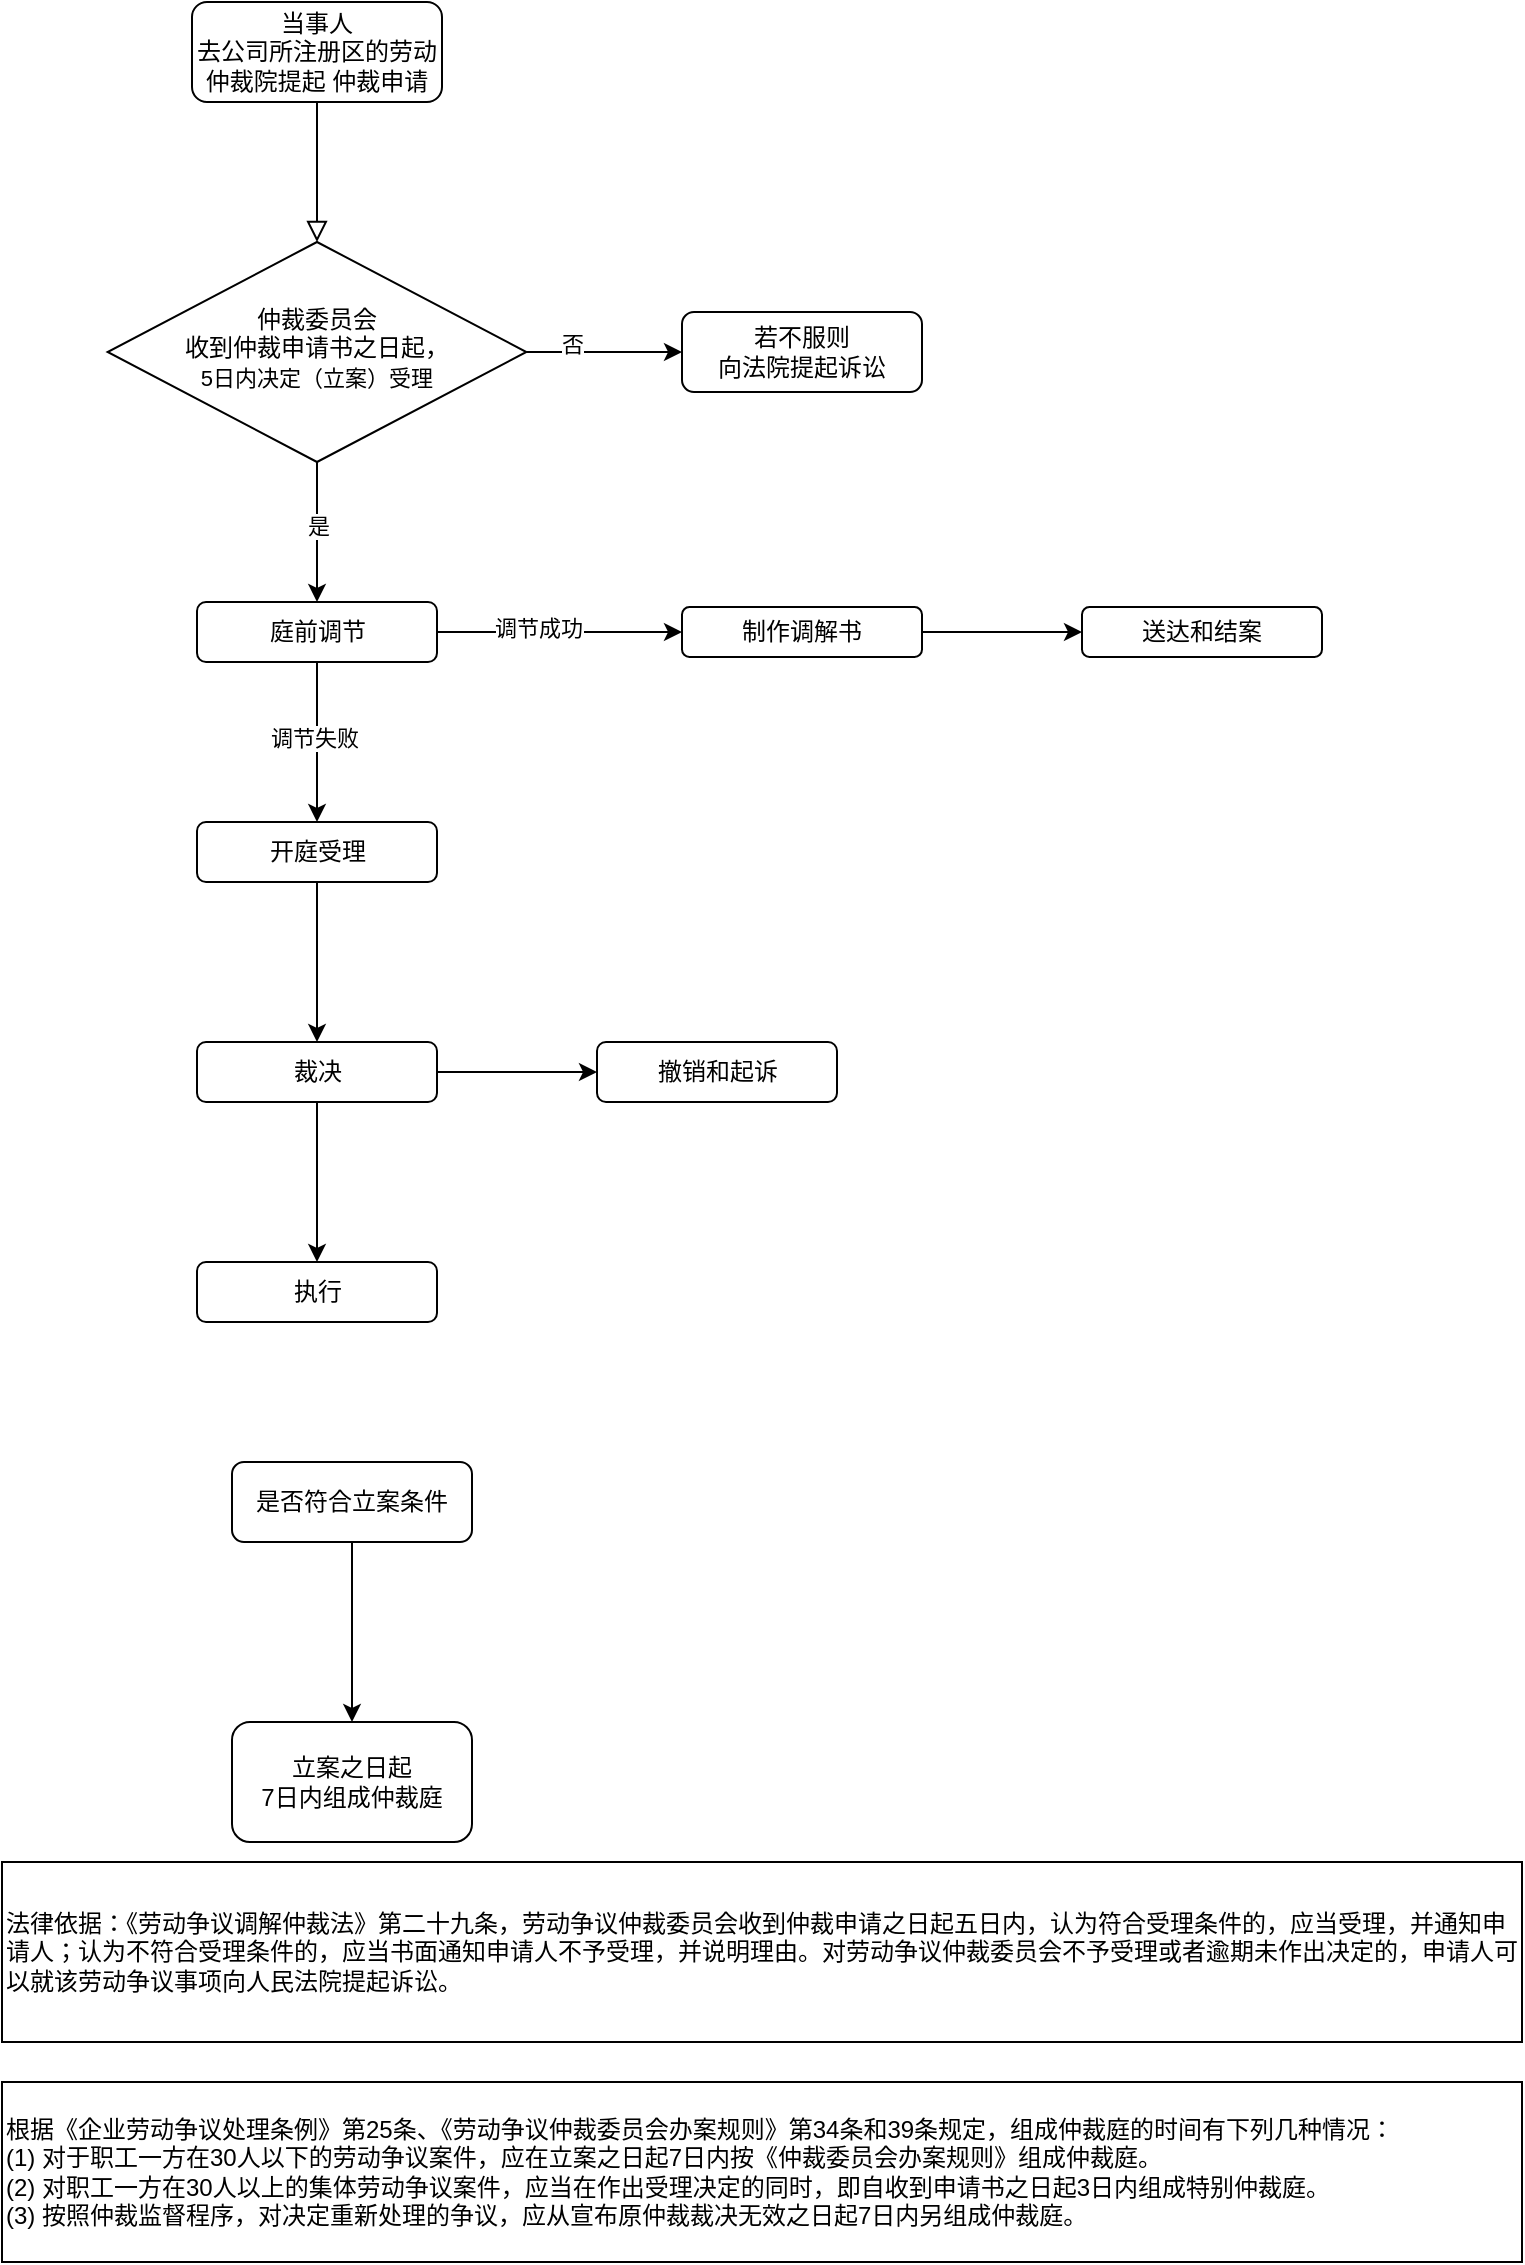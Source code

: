 <mxfile version="21.7.2" type="github">
  <diagram id="C5RBs43oDa-KdzZeNtuy" name="Page-1">
    <mxGraphModel dx="1802" dy="854" grid="1" gridSize="10" guides="1" tooltips="1" connect="1" arrows="1" fold="1" page="1" pageScale="1" pageWidth="827" pageHeight="1169" math="0" shadow="0">
      <root>
        <mxCell id="WIyWlLk6GJQsqaUBKTNV-0" />
        <mxCell id="WIyWlLk6GJQsqaUBKTNV-1" parent="WIyWlLk6GJQsqaUBKTNV-0" />
        <mxCell id="WIyWlLk6GJQsqaUBKTNV-2" value="" style="rounded=0;html=1;jettySize=auto;orthogonalLoop=1;fontSize=11;endArrow=block;endFill=0;endSize=8;strokeWidth=1;shadow=0;labelBackgroundColor=none;edgeStyle=orthogonalEdgeStyle;" parent="WIyWlLk6GJQsqaUBKTNV-1" source="WIyWlLk6GJQsqaUBKTNV-3" target="WIyWlLk6GJQsqaUBKTNV-6" edge="1">
          <mxGeometry relative="1" as="geometry" />
        </mxCell>
        <mxCell id="WIyWlLk6GJQsqaUBKTNV-3" value="当事人&lt;br&gt;去公司所注册区的劳动仲裁院提起 仲裁申请" style="rounded=1;whiteSpace=wrap;html=1;fontSize=12;glass=0;strokeWidth=1;shadow=0;" parent="WIyWlLk6GJQsqaUBKTNV-1" vertex="1">
          <mxGeometry x="155" y="70" width="125" height="50" as="geometry" />
        </mxCell>
        <mxCell id="mZqY9pv6k2UXkb8xHDxB-16" style="edgeStyle=orthogonalEdgeStyle;rounded=0;orthogonalLoop=1;jettySize=auto;html=1;entryX=0.5;entryY=0;entryDx=0;entryDy=0;" edge="1" parent="WIyWlLk6GJQsqaUBKTNV-1" source="WIyWlLk6GJQsqaUBKTNV-6">
          <mxGeometry relative="1" as="geometry">
            <mxPoint x="217.5" y="370" as="targetPoint" />
          </mxGeometry>
        </mxCell>
        <mxCell id="mZqY9pv6k2UXkb8xHDxB-22" value="是" style="edgeLabel;html=1;align=center;verticalAlign=middle;resizable=0;points=[];" vertex="1" connectable="0" parent="mZqY9pv6k2UXkb8xHDxB-16">
          <mxGeometry x="-0.086" relative="1" as="geometry">
            <mxPoint as="offset" />
          </mxGeometry>
        </mxCell>
        <mxCell id="mZqY9pv6k2UXkb8xHDxB-20" style="edgeStyle=orthogonalEdgeStyle;rounded=0;orthogonalLoop=1;jettySize=auto;html=1;exitX=1;exitY=0.5;exitDx=0;exitDy=0;entryX=0;entryY=0.5;entryDx=0;entryDy=0;" edge="1" parent="WIyWlLk6GJQsqaUBKTNV-1" source="WIyWlLk6GJQsqaUBKTNV-6">
          <mxGeometry relative="1" as="geometry">
            <mxPoint x="400" y="245" as="targetPoint" />
          </mxGeometry>
        </mxCell>
        <mxCell id="mZqY9pv6k2UXkb8xHDxB-21" value="否" style="edgeLabel;html=1;align=center;verticalAlign=middle;resizable=0;points=[];" vertex="1" connectable="0" parent="mZqY9pv6k2UXkb8xHDxB-20">
          <mxGeometry x="-0.429" y="4" relative="1" as="geometry">
            <mxPoint as="offset" />
          </mxGeometry>
        </mxCell>
        <mxCell id="WIyWlLk6GJQsqaUBKTNV-6" value="仲裁委员会&lt;br&gt;收到仲裁申请书之日起，&lt;br style=&quot;border-color: var(--border-color); font-size: 11px;&quot;&gt;&lt;span style=&quot;font-size: 11px; background-color: rgb(255, 255, 255);&quot;&gt;5日内决定（立案）受理&lt;/span&gt;" style="rhombus;whiteSpace=wrap;html=1;shadow=0;fontFamily=Helvetica;fontSize=12;align=center;strokeWidth=1;spacing=6;spacingTop=-4;" parent="WIyWlLk6GJQsqaUBKTNV-1" vertex="1">
          <mxGeometry x="112.81" y="190" width="209.38" height="110" as="geometry" />
        </mxCell>
        <mxCell id="WIyWlLk6GJQsqaUBKTNV-7" value="若不服则&lt;br&gt;向法院提起诉讼" style="rounded=1;whiteSpace=wrap;html=1;fontSize=12;glass=0;strokeWidth=1;shadow=0;" parent="WIyWlLk6GJQsqaUBKTNV-1" vertex="1">
          <mxGeometry x="400" y="225" width="120" height="40" as="geometry" />
        </mxCell>
        <mxCell id="mZqY9pv6k2UXkb8xHDxB-11" style="edgeStyle=orthogonalEdgeStyle;rounded=0;orthogonalLoop=1;jettySize=auto;html=1;entryX=0.5;entryY=0;entryDx=0;entryDy=0;" edge="1" parent="WIyWlLk6GJQsqaUBKTNV-1" source="WIyWlLk6GJQsqaUBKTNV-11" target="mZqY9pv6k2UXkb8xHDxB-13">
          <mxGeometry relative="1" as="geometry">
            <mxPoint x="238" y="810" as="targetPoint" />
          </mxGeometry>
        </mxCell>
        <mxCell id="WIyWlLk6GJQsqaUBKTNV-11" value="是否符合立案条件" style="rounded=1;whiteSpace=wrap;html=1;fontSize=12;glass=0;strokeWidth=1;shadow=0;" parent="WIyWlLk6GJQsqaUBKTNV-1" vertex="1">
          <mxGeometry x="175" y="800" width="120" height="40" as="geometry" />
        </mxCell>
        <mxCell id="mZqY9pv6k2UXkb8xHDxB-7" value="法律依据：《劳动争议调解仲裁法》第二十九条，劳动争议仲裁委员会收到仲裁申请之日起五日内，认为符合受理条件的，应当受理，并通知申请人；认为不符合受理条件的，应当书面通知申请人不予受理，并说明理由。对劳动争议仲裁委员会不予受理或者逾期未作出决定的，申请人可以就该劳动争议事项向人民法院提起诉讼。" style="whiteSpace=wrap;html=1;align=left;" vertex="1" parent="WIyWlLk6GJQsqaUBKTNV-1">
          <mxGeometry x="60" y="1000" width="760" height="90" as="geometry" />
        </mxCell>
        <mxCell id="mZqY9pv6k2UXkb8xHDxB-9" value="&lt;div style=&quot;border-color: var(--border-color);&quot;&gt;根据《企业劳动争议处理条例》第25条、《劳动争议仲裁委员会办案规则》第34条和39条规定，组成仲裁庭的时间有下列几种情况：&lt;/div&gt;&lt;div style=&quot;border-color: var(--border-color);&quot;&gt;&lt;span style=&quot;background-color: initial;&quot;&gt;(1) 对于职工一方在30人以下的劳动争议案件，应在立案之日起7日内按《仲裁委员会办案规则》组成仲裁庭。&lt;/span&gt;&lt;/div&gt;&lt;div style=&quot;border-color: var(--border-color);&quot;&gt;&lt;span style=&quot;background-color: initial;&quot;&gt;(2) 对职工一方在30人以上的集体劳动争议案件，应当在作出受理决定的同时，即自收到申请书之日起3日内组成特别仲裁庭。&lt;/span&gt;&lt;/div&gt;&lt;div style=&quot;border-color: var(--border-color);&quot;&gt;&lt;span style=&quot;background-color: initial;&quot;&gt;(3) 按照仲裁监督程序，对决定重新处理的争议，应从宣布原仲裁裁决无效之日起7日内另组成仲裁庭。&lt;/span&gt;&lt;/div&gt;" style="whiteSpace=wrap;html=1;align=left;" vertex="1" parent="WIyWlLk6GJQsqaUBKTNV-1">
          <mxGeometry x="60" y="1110" width="760" height="90" as="geometry" />
        </mxCell>
        <mxCell id="mZqY9pv6k2UXkb8xHDxB-13" value="立案之日起&lt;br style=&quot;border-color: var(--border-color);&quot;&gt;7日内组成仲裁庭" style="rounded=1;whiteSpace=wrap;html=1;" vertex="1" parent="WIyWlLk6GJQsqaUBKTNV-1">
          <mxGeometry x="175" y="930" width="120" height="60" as="geometry" />
        </mxCell>
        <mxCell id="mZqY9pv6k2UXkb8xHDxB-26" value="" style="edgeStyle=orthogonalEdgeStyle;rounded=0;orthogonalLoop=1;jettySize=auto;html=1;" edge="1" parent="WIyWlLk6GJQsqaUBKTNV-1" source="mZqY9pv6k2UXkb8xHDxB-24" target="mZqY9pv6k2UXkb8xHDxB-25">
          <mxGeometry relative="1" as="geometry" />
        </mxCell>
        <mxCell id="mZqY9pv6k2UXkb8xHDxB-28" value="调节成功" style="edgeLabel;html=1;align=center;verticalAlign=middle;resizable=0;points=[];" vertex="1" connectable="0" parent="mZqY9pv6k2UXkb8xHDxB-26">
          <mxGeometry x="-0.185" y="2" relative="1" as="geometry">
            <mxPoint as="offset" />
          </mxGeometry>
        </mxCell>
        <mxCell id="mZqY9pv6k2UXkb8xHDxB-32" value="" style="edgeStyle=orthogonalEdgeStyle;rounded=0;orthogonalLoop=1;jettySize=auto;html=1;" edge="1" parent="WIyWlLk6GJQsqaUBKTNV-1" source="mZqY9pv6k2UXkb8xHDxB-24" target="mZqY9pv6k2UXkb8xHDxB-31">
          <mxGeometry relative="1" as="geometry" />
        </mxCell>
        <mxCell id="mZqY9pv6k2UXkb8xHDxB-33" value="调节失败" style="edgeLabel;html=1;align=center;verticalAlign=middle;resizable=0;points=[];" vertex="1" connectable="0" parent="mZqY9pv6k2UXkb8xHDxB-32">
          <mxGeometry x="-0.05" y="-2" relative="1" as="geometry">
            <mxPoint as="offset" />
          </mxGeometry>
        </mxCell>
        <mxCell id="mZqY9pv6k2UXkb8xHDxB-24" value="庭前调节" style="rounded=1;whiteSpace=wrap;html=1;" vertex="1" parent="WIyWlLk6GJQsqaUBKTNV-1">
          <mxGeometry x="157.5" y="370" width="120" height="30" as="geometry" />
        </mxCell>
        <mxCell id="mZqY9pv6k2UXkb8xHDxB-30" value="" style="edgeStyle=orthogonalEdgeStyle;rounded=0;orthogonalLoop=1;jettySize=auto;html=1;" edge="1" parent="WIyWlLk6GJQsqaUBKTNV-1" source="mZqY9pv6k2UXkb8xHDxB-25" target="mZqY9pv6k2UXkb8xHDxB-29">
          <mxGeometry relative="1" as="geometry" />
        </mxCell>
        <mxCell id="mZqY9pv6k2UXkb8xHDxB-25" value="制作调解书" style="whiteSpace=wrap;html=1;rounded=1;" vertex="1" parent="WIyWlLk6GJQsqaUBKTNV-1">
          <mxGeometry x="400" y="372.5" width="120" height="25" as="geometry" />
        </mxCell>
        <mxCell id="mZqY9pv6k2UXkb8xHDxB-29" value="送达和结案" style="whiteSpace=wrap;html=1;rounded=1;" vertex="1" parent="WIyWlLk6GJQsqaUBKTNV-1">
          <mxGeometry x="600" y="372.5" width="120" height="25" as="geometry" />
        </mxCell>
        <mxCell id="mZqY9pv6k2UXkb8xHDxB-35" value="" style="edgeStyle=orthogonalEdgeStyle;rounded=0;orthogonalLoop=1;jettySize=auto;html=1;" edge="1" parent="WIyWlLk6GJQsqaUBKTNV-1" source="mZqY9pv6k2UXkb8xHDxB-31" target="mZqY9pv6k2UXkb8xHDxB-34">
          <mxGeometry relative="1" as="geometry" />
        </mxCell>
        <mxCell id="mZqY9pv6k2UXkb8xHDxB-31" value="开庭受理" style="rounded=1;whiteSpace=wrap;html=1;" vertex="1" parent="WIyWlLk6GJQsqaUBKTNV-1">
          <mxGeometry x="157.5" y="480" width="120" height="30" as="geometry" />
        </mxCell>
        <mxCell id="mZqY9pv6k2UXkb8xHDxB-39" value="" style="edgeStyle=orthogonalEdgeStyle;rounded=0;orthogonalLoop=1;jettySize=auto;html=1;" edge="1" parent="WIyWlLk6GJQsqaUBKTNV-1" source="mZqY9pv6k2UXkb8xHDxB-34" target="mZqY9pv6k2UXkb8xHDxB-38">
          <mxGeometry relative="1" as="geometry" />
        </mxCell>
        <mxCell id="mZqY9pv6k2UXkb8xHDxB-41" value="" style="edgeStyle=orthogonalEdgeStyle;rounded=0;orthogonalLoop=1;jettySize=auto;html=1;" edge="1" parent="WIyWlLk6GJQsqaUBKTNV-1" source="mZqY9pv6k2UXkb8xHDxB-34" target="mZqY9pv6k2UXkb8xHDxB-40">
          <mxGeometry relative="1" as="geometry" />
        </mxCell>
        <mxCell id="mZqY9pv6k2UXkb8xHDxB-34" value="裁决" style="rounded=1;whiteSpace=wrap;html=1;" vertex="1" parent="WIyWlLk6GJQsqaUBKTNV-1">
          <mxGeometry x="157.5" y="590" width="120" height="30" as="geometry" />
        </mxCell>
        <mxCell id="mZqY9pv6k2UXkb8xHDxB-38" value="执行" style="rounded=1;whiteSpace=wrap;html=1;" vertex="1" parent="WIyWlLk6GJQsqaUBKTNV-1">
          <mxGeometry x="157.5" y="700" width="120" height="30" as="geometry" />
        </mxCell>
        <mxCell id="mZqY9pv6k2UXkb8xHDxB-40" value="撤销和起诉" style="rounded=1;whiteSpace=wrap;html=1;" vertex="1" parent="WIyWlLk6GJQsqaUBKTNV-1">
          <mxGeometry x="357.5" y="590" width="120" height="30" as="geometry" />
        </mxCell>
      </root>
    </mxGraphModel>
  </diagram>
</mxfile>
